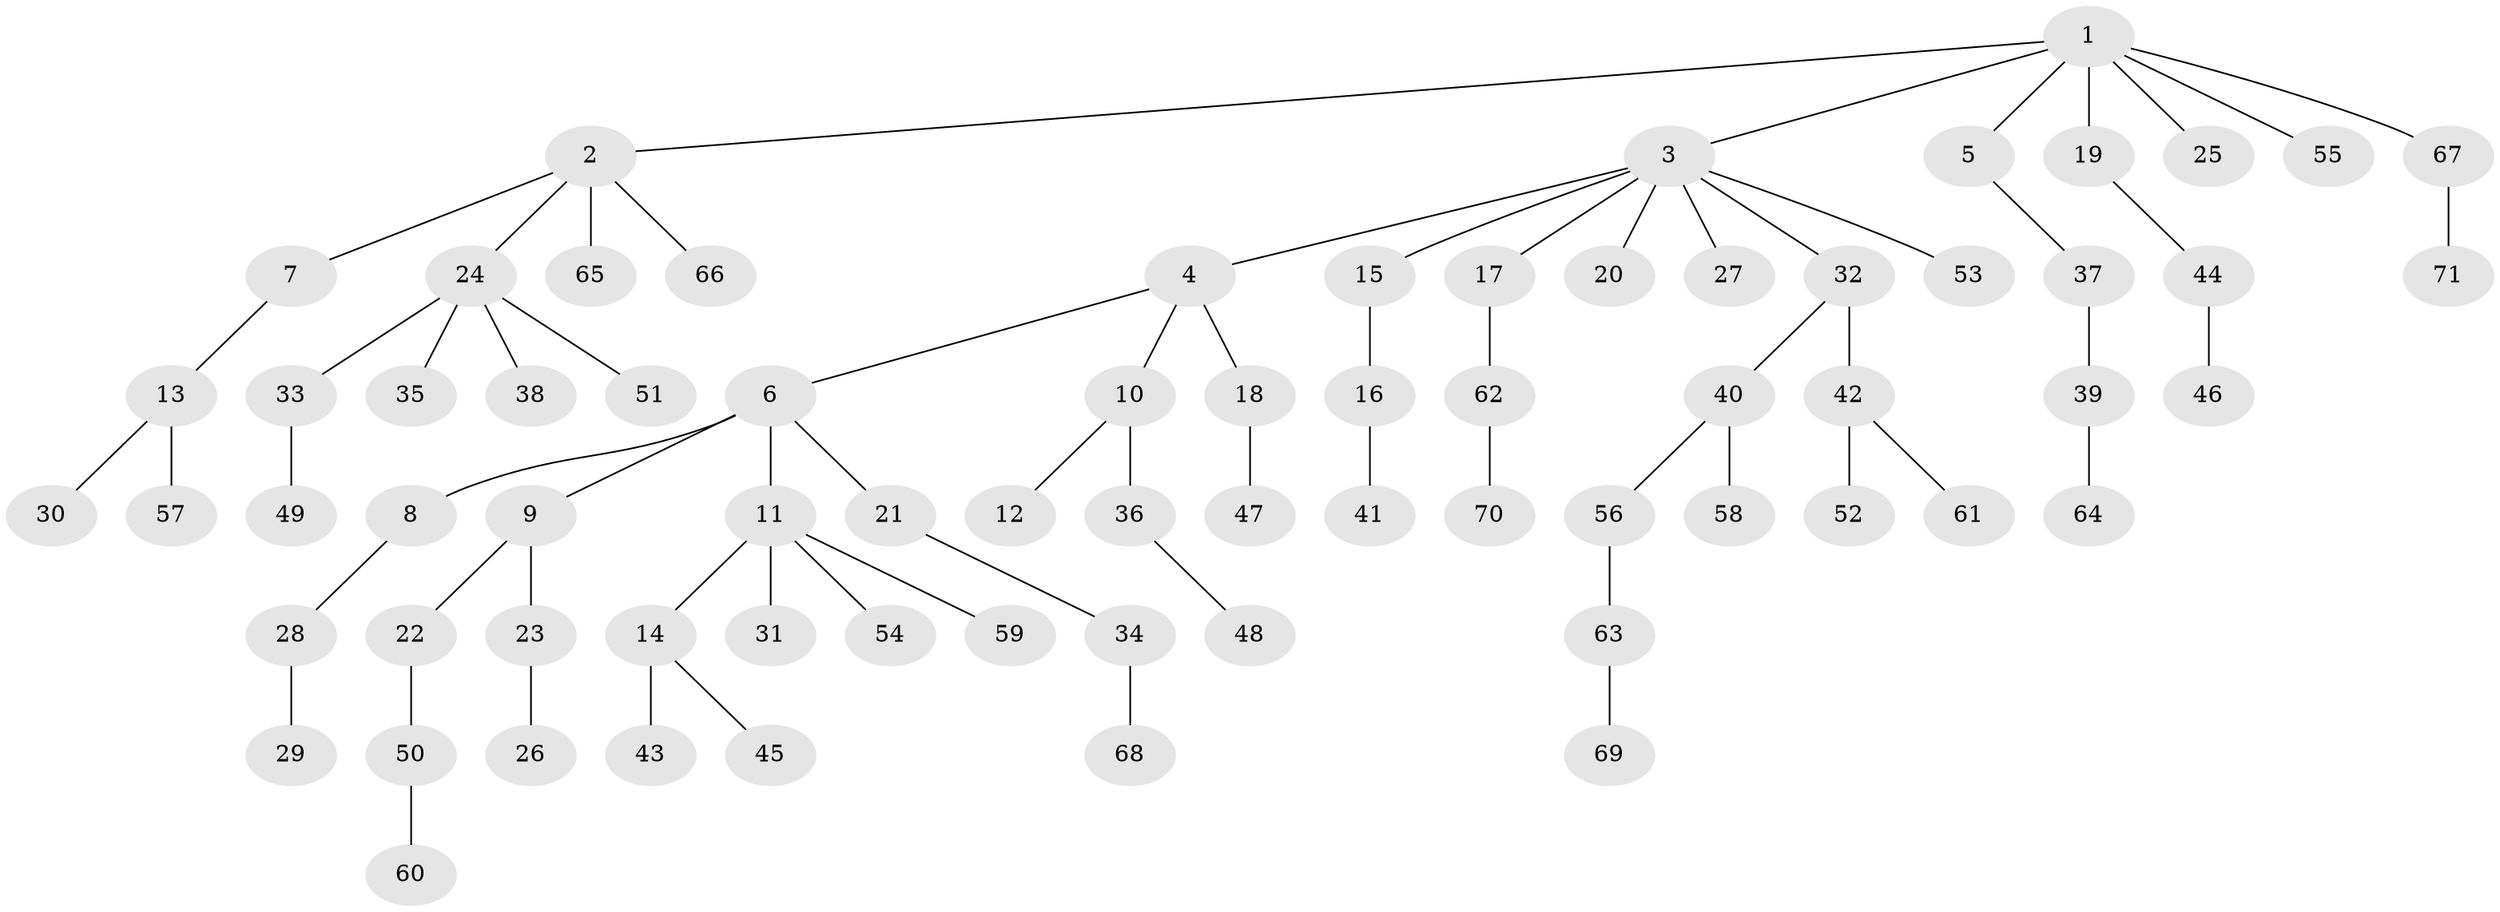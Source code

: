 // coarse degree distribution, {10: 0.02040816326530612, 8: 0.02040816326530612, 5: 0.02040816326530612, 2: 0.16326530612244897, 6: 0.04081632653061224, 3: 0.061224489795918366, 1: 0.6530612244897959, 4: 0.02040816326530612}
// Generated by graph-tools (version 1.1) at 2025/52/02/27/25 19:52:11]
// undirected, 71 vertices, 70 edges
graph export_dot {
graph [start="1"]
  node [color=gray90,style=filled];
  1;
  2;
  3;
  4;
  5;
  6;
  7;
  8;
  9;
  10;
  11;
  12;
  13;
  14;
  15;
  16;
  17;
  18;
  19;
  20;
  21;
  22;
  23;
  24;
  25;
  26;
  27;
  28;
  29;
  30;
  31;
  32;
  33;
  34;
  35;
  36;
  37;
  38;
  39;
  40;
  41;
  42;
  43;
  44;
  45;
  46;
  47;
  48;
  49;
  50;
  51;
  52;
  53;
  54;
  55;
  56;
  57;
  58;
  59;
  60;
  61;
  62;
  63;
  64;
  65;
  66;
  67;
  68;
  69;
  70;
  71;
  1 -- 2;
  1 -- 3;
  1 -- 5;
  1 -- 19;
  1 -- 25;
  1 -- 55;
  1 -- 67;
  2 -- 7;
  2 -- 24;
  2 -- 65;
  2 -- 66;
  3 -- 4;
  3 -- 15;
  3 -- 17;
  3 -- 20;
  3 -- 27;
  3 -- 32;
  3 -- 53;
  4 -- 6;
  4 -- 10;
  4 -- 18;
  5 -- 37;
  6 -- 8;
  6 -- 9;
  6 -- 11;
  6 -- 21;
  7 -- 13;
  8 -- 28;
  9 -- 22;
  9 -- 23;
  10 -- 12;
  10 -- 36;
  11 -- 14;
  11 -- 31;
  11 -- 54;
  11 -- 59;
  13 -- 30;
  13 -- 57;
  14 -- 43;
  14 -- 45;
  15 -- 16;
  16 -- 41;
  17 -- 62;
  18 -- 47;
  19 -- 44;
  21 -- 34;
  22 -- 50;
  23 -- 26;
  24 -- 33;
  24 -- 35;
  24 -- 38;
  24 -- 51;
  28 -- 29;
  32 -- 40;
  32 -- 42;
  33 -- 49;
  34 -- 68;
  36 -- 48;
  37 -- 39;
  39 -- 64;
  40 -- 56;
  40 -- 58;
  42 -- 52;
  42 -- 61;
  44 -- 46;
  50 -- 60;
  56 -- 63;
  62 -- 70;
  63 -- 69;
  67 -- 71;
}
